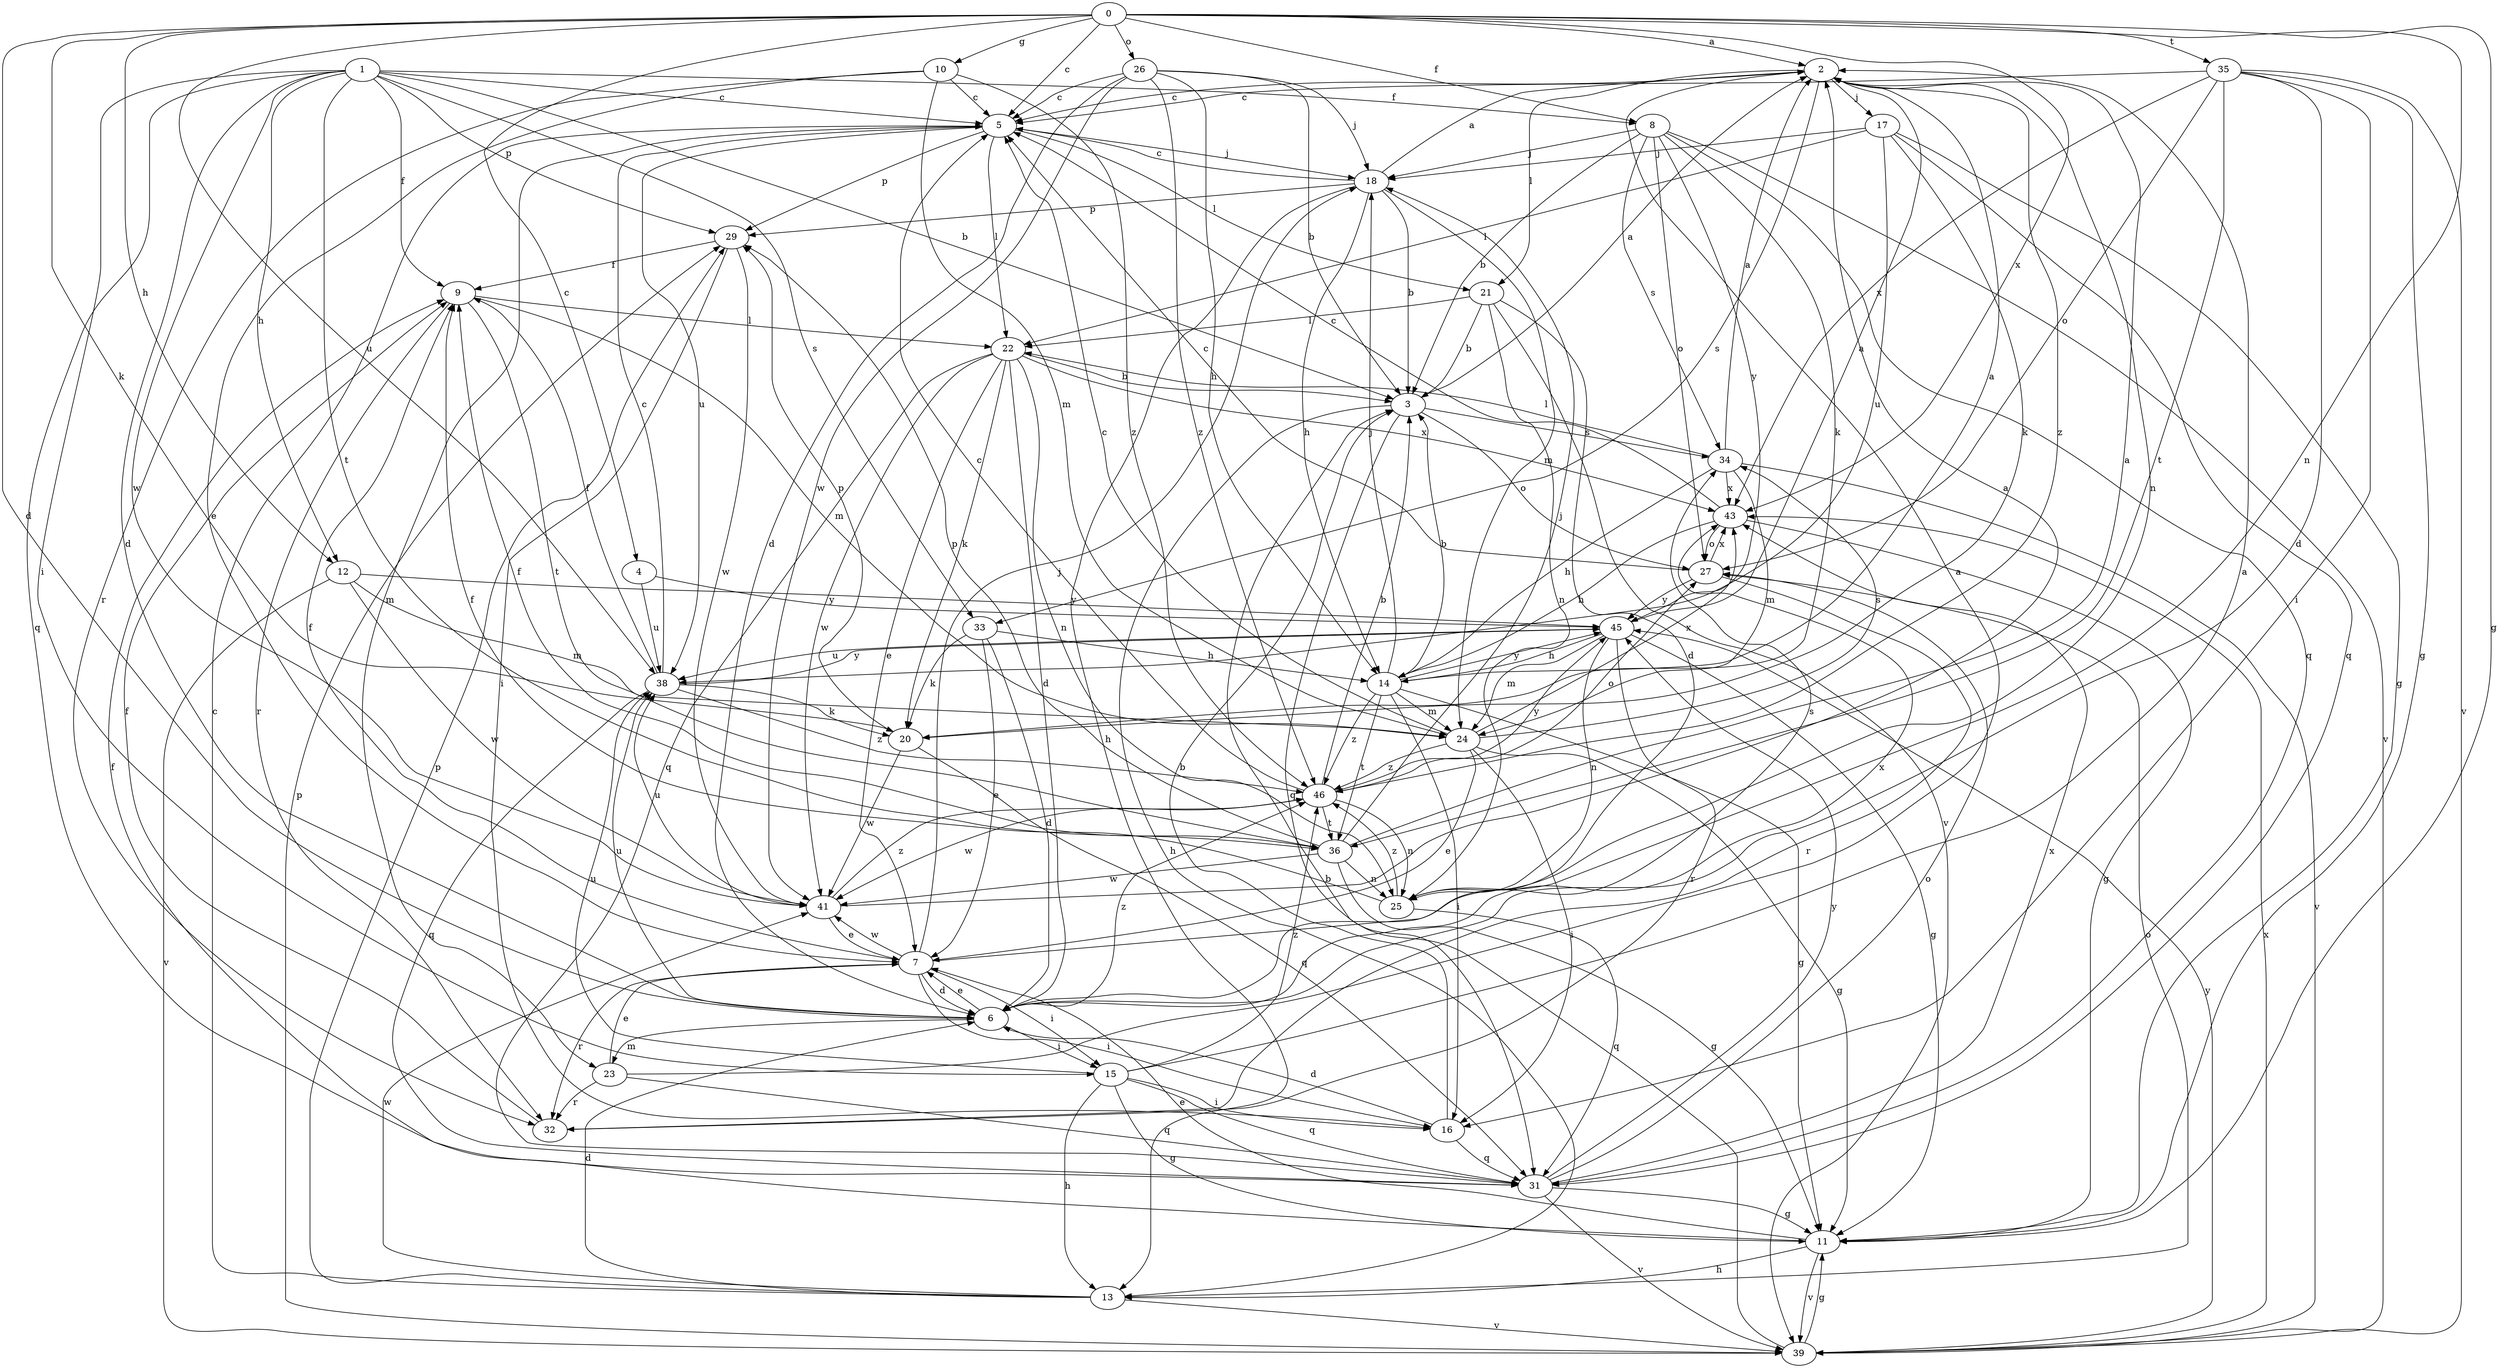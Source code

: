 strict digraph  {
0;
1;
2;
3;
4;
5;
6;
7;
8;
9;
10;
11;
12;
13;
14;
15;
16;
17;
18;
20;
21;
22;
23;
24;
25;
26;
27;
29;
31;
32;
33;
34;
35;
36;
38;
39;
41;
43;
45;
46;
0 -> 2  [label=a];
0 -> 4  [label=c];
0 -> 5  [label=c];
0 -> 6  [label=d];
0 -> 8  [label=f];
0 -> 10  [label=g];
0 -> 11  [label=g];
0 -> 12  [label=h];
0 -> 20  [label=k];
0 -> 25  [label=n];
0 -> 26  [label=o];
0 -> 35  [label=t];
0 -> 38  [label=u];
0 -> 43  [label=x];
1 -> 3  [label=b];
1 -> 5  [label=c];
1 -> 6  [label=d];
1 -> 8  [label=f];
1 -> 9  [label=f];
1 -> 12  [label=h];
1 -> 15  [label=i];
1 -> 29  [label=p];
1 -> 31  [label=q];
1 -> 33  [label=s];
1 -> 36  [label=t];
1 -> 41  [label=w];
2 -> 5  [label=c];
2 -> 17  [label=j];
2 -> 21  [label=l];
2 -> 25  [label=n];
2 -> 33  [label=s];
2 -> 46  [label=z];
3 -> 2  [label=a];
3 -> 13  [label=h];
3 -> 27  [label=o];
3 -> 31  [label=q];
3 -> 34  [label=s];
4 -> 38  [label=u];
4 -> 45  [label=y];
5 -> 18  [label=j];
5 -> 21  [label=l];
5 -> 22  [label=l];
5 -> 23  [label=m];
5 -> 29  [label=p];
5 -> 38  [label=u];
6 -> 7  [label=e];
6 -> 15  [label=i];
6 -> 23  [label=m];
6 -> 38  [label=u];
6 -> 43  [label=x];
6 -> 46  [label=z];
7 -> 6  [label=d];
7 -> 9  [label=f];
7 -> 15  [label=i];
7 -> 16  [label=i];
7 -> 18  [label=j];
7 -> 32  [label=r];
7 -> 34  [label=s];
7 -> 41  [label=w];
8 -> 3  [label=b];
8 -> 18  [label=j];
8 -> 20  [label=k];
8 -> 27  [label=o];
8 -> 31  [label=q];
8 -> 34  [label=s];
8 -> 39  [label=v];
8 -> 45  [label=y];
9 -> 22  [label=l];
9 -> 24  [label=m];
9 -> 32  [label=r];
9 -> 36  [label=t];
10 -> 5  [label=c];
10 -> 7  [label=e];
10 -> 24  [label=m];
10 -> 32  [label=r];
10 -> 46  [label=z];
11 -> 7  [label=e];
11 -> 9  [label=f];
11 -> 13  [label=h];
11 -> 39  [label=v];
12 -> 24  [label=m];
12 -> 39  [label=v];
12 -> 41  [label=w];
12 -> 45  [label=y];
13 -> 5  [label=c];
13 -> 6  [label=d];
13 -> 27  [label=o];
13 -> 29  [label=p];
13 -> 39  [label=v];
13 -> 41  [label=w];
14 -> 2  [label=a];
14 -> 3  [label=b];
14 -> 11  [label=g];
14 -> 16  [label=i];
14 -> 18  [label=j];
14 -> 24  [label=m];
14 -> 36  [label=t];
14 -> 45  [label=y];
14 -> 46  [label=z];
15 -> 2  [label=a];
15 -> 11  [label=g];
15 -> 13  [label=h];
15 -> 16  [label=i];
15 -> 31  [label=q];
15 -> 38  [label=u];
15 -> 46  [label=z];
16 -> 3  [label=b];
16 -> 6  [label=d];
16 -> 31  [label=q];
17 -> 11  [label=g];
17 -> 18  [label=j];
17 -> 20  [label=k];
17 -> 22  [label=l];
17 -> 31  [label=q];
17 -> 38  [label=u];
18 -> 2  [label=a];
18 -> 3  [label=b];
18 -> 5  [label=c];
18 -> 13  [label=h];
18 -> 14  [label=h];
18 -> 24  [label=m];
18 -> 29  [label=p];
20 -> 29  [label=p];
20 -> 31  [label=q];
20 -> 41  [label=w];
21 -> 3  [label=b];
21 -> 6  [label=d];
21 -> 22  [label=l];
21 -> 25  [label=n];
21 -> 39  [label=v];
22 -> 3  [label=b];
22 -> 6  [label=d];
22 -> 7  [label=e];
22 -> 20  [label=k];
22 -> 25  [label=n];
22 -> 31  [label=q];
22 -> 41  [label=w];
22 -> 43  [label=x];
23 -> 2  [label=a];
23 -> 7  [label=e];
23 -> 31  [label=q];
23 -> 32  [label=r];
24 -> 5  [label=c];
24 -> 7  [label=e];
24 -> 11  [label=g];
24 -> 16  [label=i];
24 -> 34  [label=s];
24 -> 43  [label=x];
24 -> 46  [label=z];
25 -> 9  [label=f];
25 -> 31  [label=q];
25 -> 46  [label=z];
26 -> 3  [label=b];
26 -> 5  [label=c];
26 -> 6  [label=d];
26 -> 14  [label=h];
26 -> 18  [label=j];
26 -> 41  [label=w];
26 -> 46  [label=z];
27 -> 5  [label=c];
27 -> 32  [label=r];
27 -> 43  [label=x];
27 -> 45  [label=y];
29 -> 9  [label=f];
29 -> 16  [label=i];
29 -> 41  [label=w];
31 -> 11  [label=g];
31 -> 27  [label=o];
31 -> 39  [label=v];
31 -> 43  [label=x];
31 -> 45  [label=y];
32 -> 9  [label=f];
33 -> 6  [label=d];
33 -> 7  [label=e];
33 -> 14  [label=h];
33 -> 20  [label=k];
34 -> 2  [label=a];
34 -> 14  [label=h];
34 -> 22  [label=l];
34 -> 24  [label=m];
34 -> 39  [label=v];
34 -> 43  [label=x];
35 -> 5  [label=c];
35 -> 6  [label=d];
35 -> 11  [label=g];
35 -> 16  [label=i];
35 -> 27  [label=o];
35 -> 36  [label=t];
35 -> 39  [label=v];
35 -> 43  [label=x];
36 -> 2  [label=a];
36 -> 9  [label=f];
36 -> 11  [label=g];
36 -> 18  [label=j];
36 -> 25  [label=n];
36 -> 29  [label=p];
36 -> 41  [label=w];
38 -> 5  [label=c];
38 -> 9  [label=f];
38 -> 20  [label=k];
38 -> 31  [label=q];
38 -> 45  [label=y];
38 -> 46  [label=z];
39 -> 3  [label=b];
39 -> 11  [label=g];
39 -> 29  [label=p];
39 -> 43  [label=x];
39 -> 45  [label=y];
41 -> 2  [label=a];
41 -> 7  [label=e];
41 -> 38  [label=u];
41 -> 46  [label=z];
43 -> 5  [label=c];
43 -> 11  [label=g];
43 -> 14  [label=h];
43 -> 27  [label=o];
45 -> 2  [label=a];
45 -> 11  [label=g];
45 -> 14  [label=h];
45 -> 24  [label=m];
45 -> 25  [label=n];
45 -> 32  [label=r];
45 -> 38  [label=u];
46 -> 3  [label=b];
46 -> 5  [label=c];
46 -> 25  [label=n];
46 -> 27  [label=o];
46 -> 36  [label=t];
46 -> 41  [label=w];
46 -> 45  [label=y];
}
